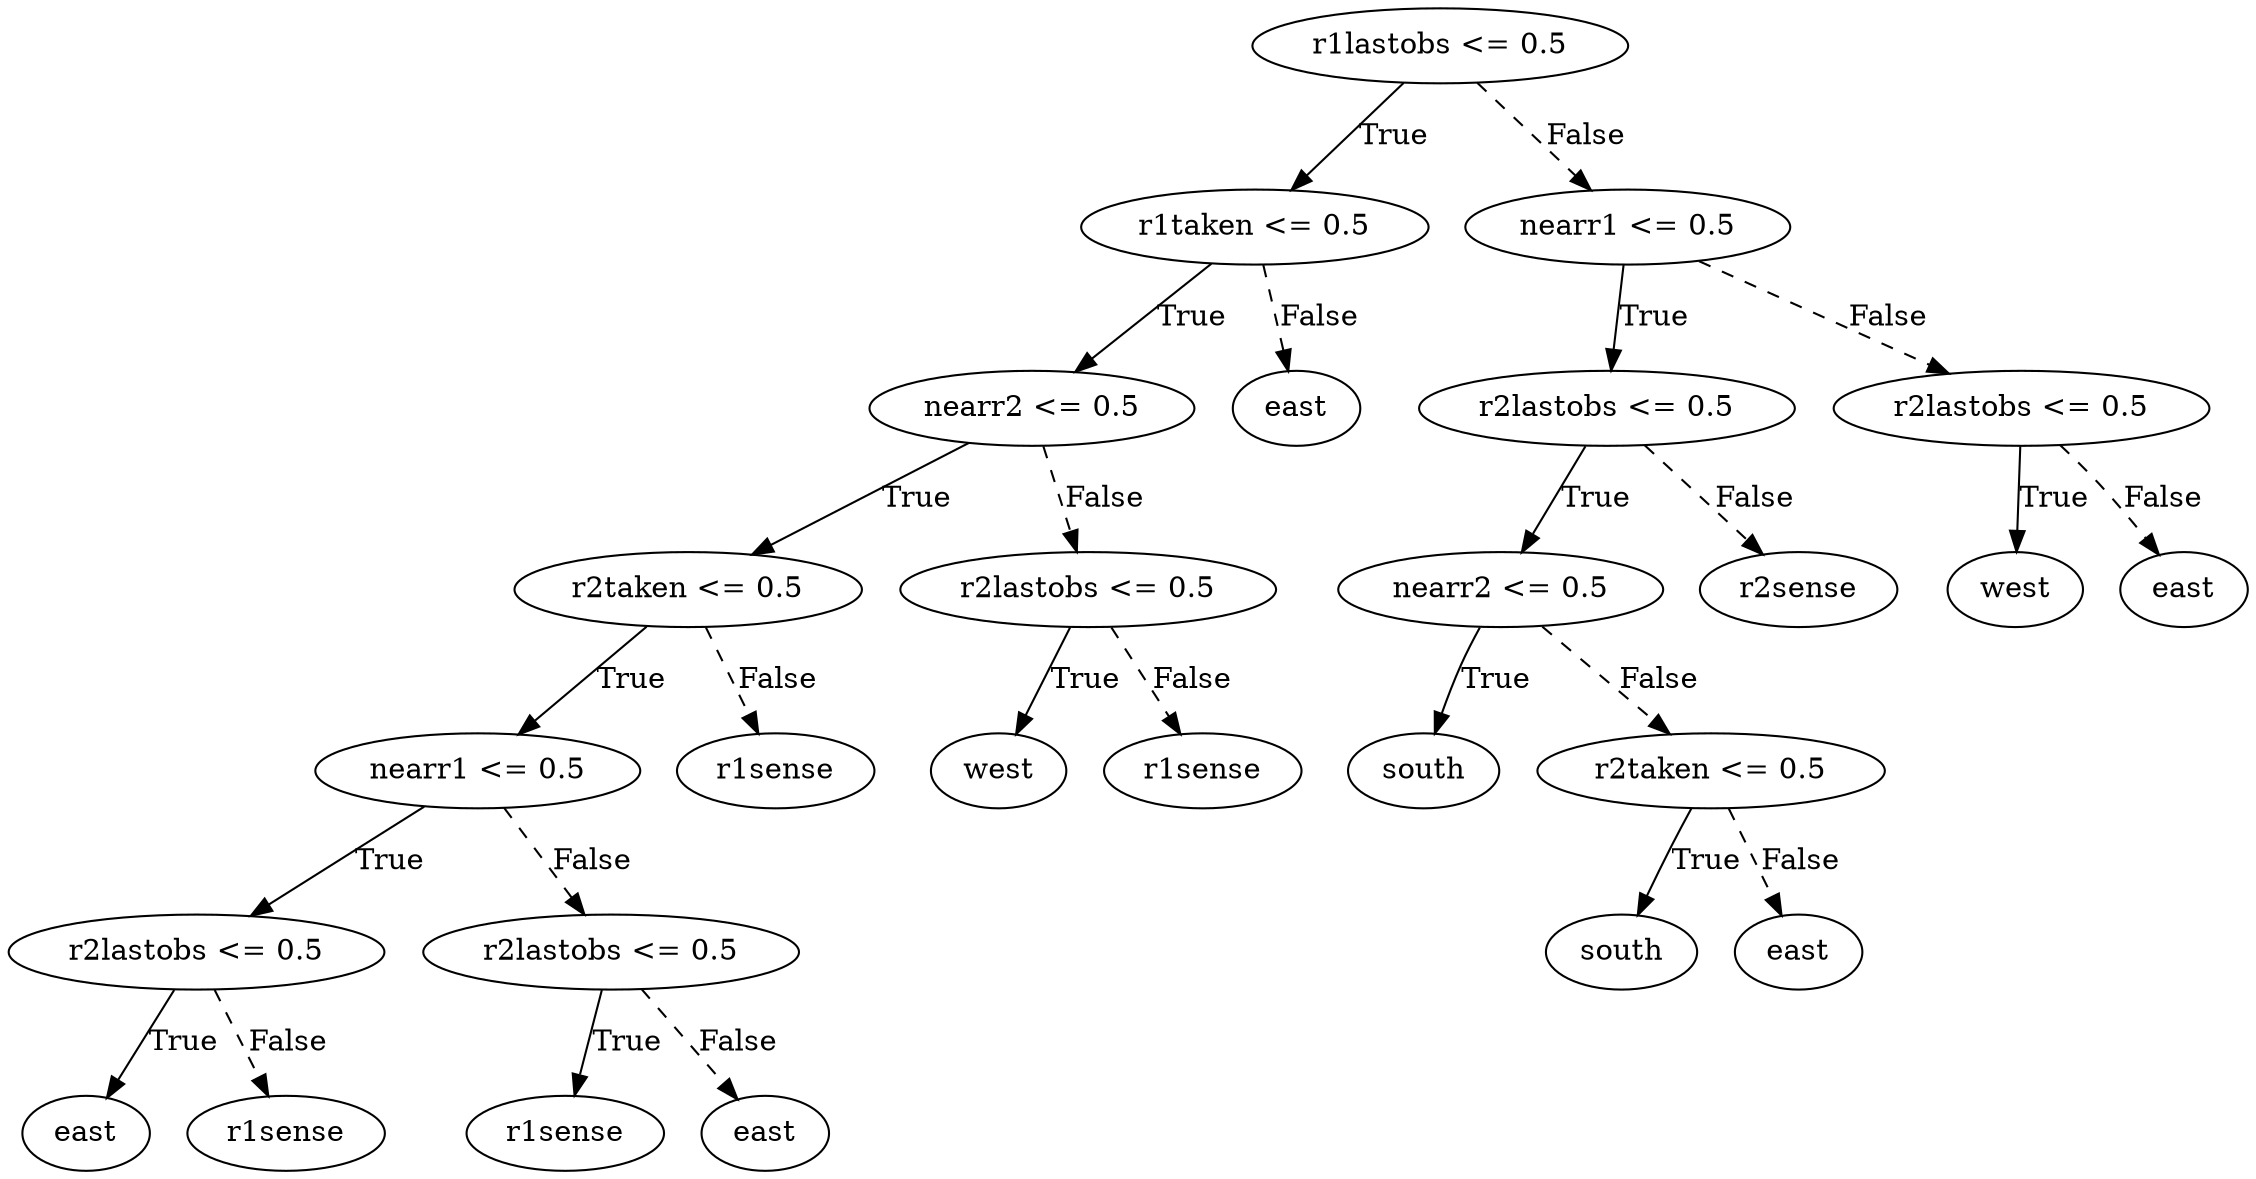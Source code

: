digraph {
0 [label="r1lastobs <= 0.5"];
1 [label="r1taken <= 0.5"];
2 [label="nearr2 <= 0.5"];
3 [label="r2taken <= 0.5"];
4 [label="nearr1 <= 0.5"];
5 [label="r2lastobs <= 0.5"];
6 [label="east"];
5 -> 6 [label="True"];
7 [label="r1sense"];
5 -> 7 [style="dashed", label="False"];
4 -> 5 [label="True"];
8 [label="r2lastobs <= 0.5"];
9 [label="r1sense"];
8 -> 9 [label="True"];
10 [label="east"];
8 -> 10 [style="dashed", label="False"];
4 -> 8 [style="dashed", label="False"];
3 -> 4 [label="True"];
11 [label="r1sense"];
3 -> 11 [style="dashed", label="False"];
2 -> 3 [label="True"];
12 [label="r2lastobs <= 0.5"];
13 [label="west"];
12 -> 13 [label="True"];
14 [label="r1sense"];
12 -> 14 [style="dashed", label="False"];
2 -> 12 [style="dashed", label="False"];
1 -> 2 [label="True"];
15 [label="east"];
1 -> 15 [style="dashed", label="False"];
0 -> 1 [label="True"];
16 [label="nearr1 <= 0.5"];
17 [label="r2lastobs <= 0.5"];
18 [label="nearr2 <= 0.5"];
19 [label="south"];
18 -> 19 [label="True"];
20 [label="r2taken <= 0.5"];
21 [label="south"];
20 -> 21 [label="True"];
22 [label="east"];
20 -> 22 [style="dashed", label="False"];
18 -> 20 [style="dashed", label="False"];
17 -> 18 [label="True"];
23 [label="r2sense"];
17 -> 23 [style="dashed", label="False"];
16 -> 17 [label="True"];
24 [label="r2lastobs <= 0.5"];
25 [label="west"];
24 -> 25 [label="True"];
26 [label="east"];
24 -> 26 [style="dashed", label="False"];
16 -> 24 [style="dashed", label="False"];
0 -> 16 [style="dashed", label="False"];

}